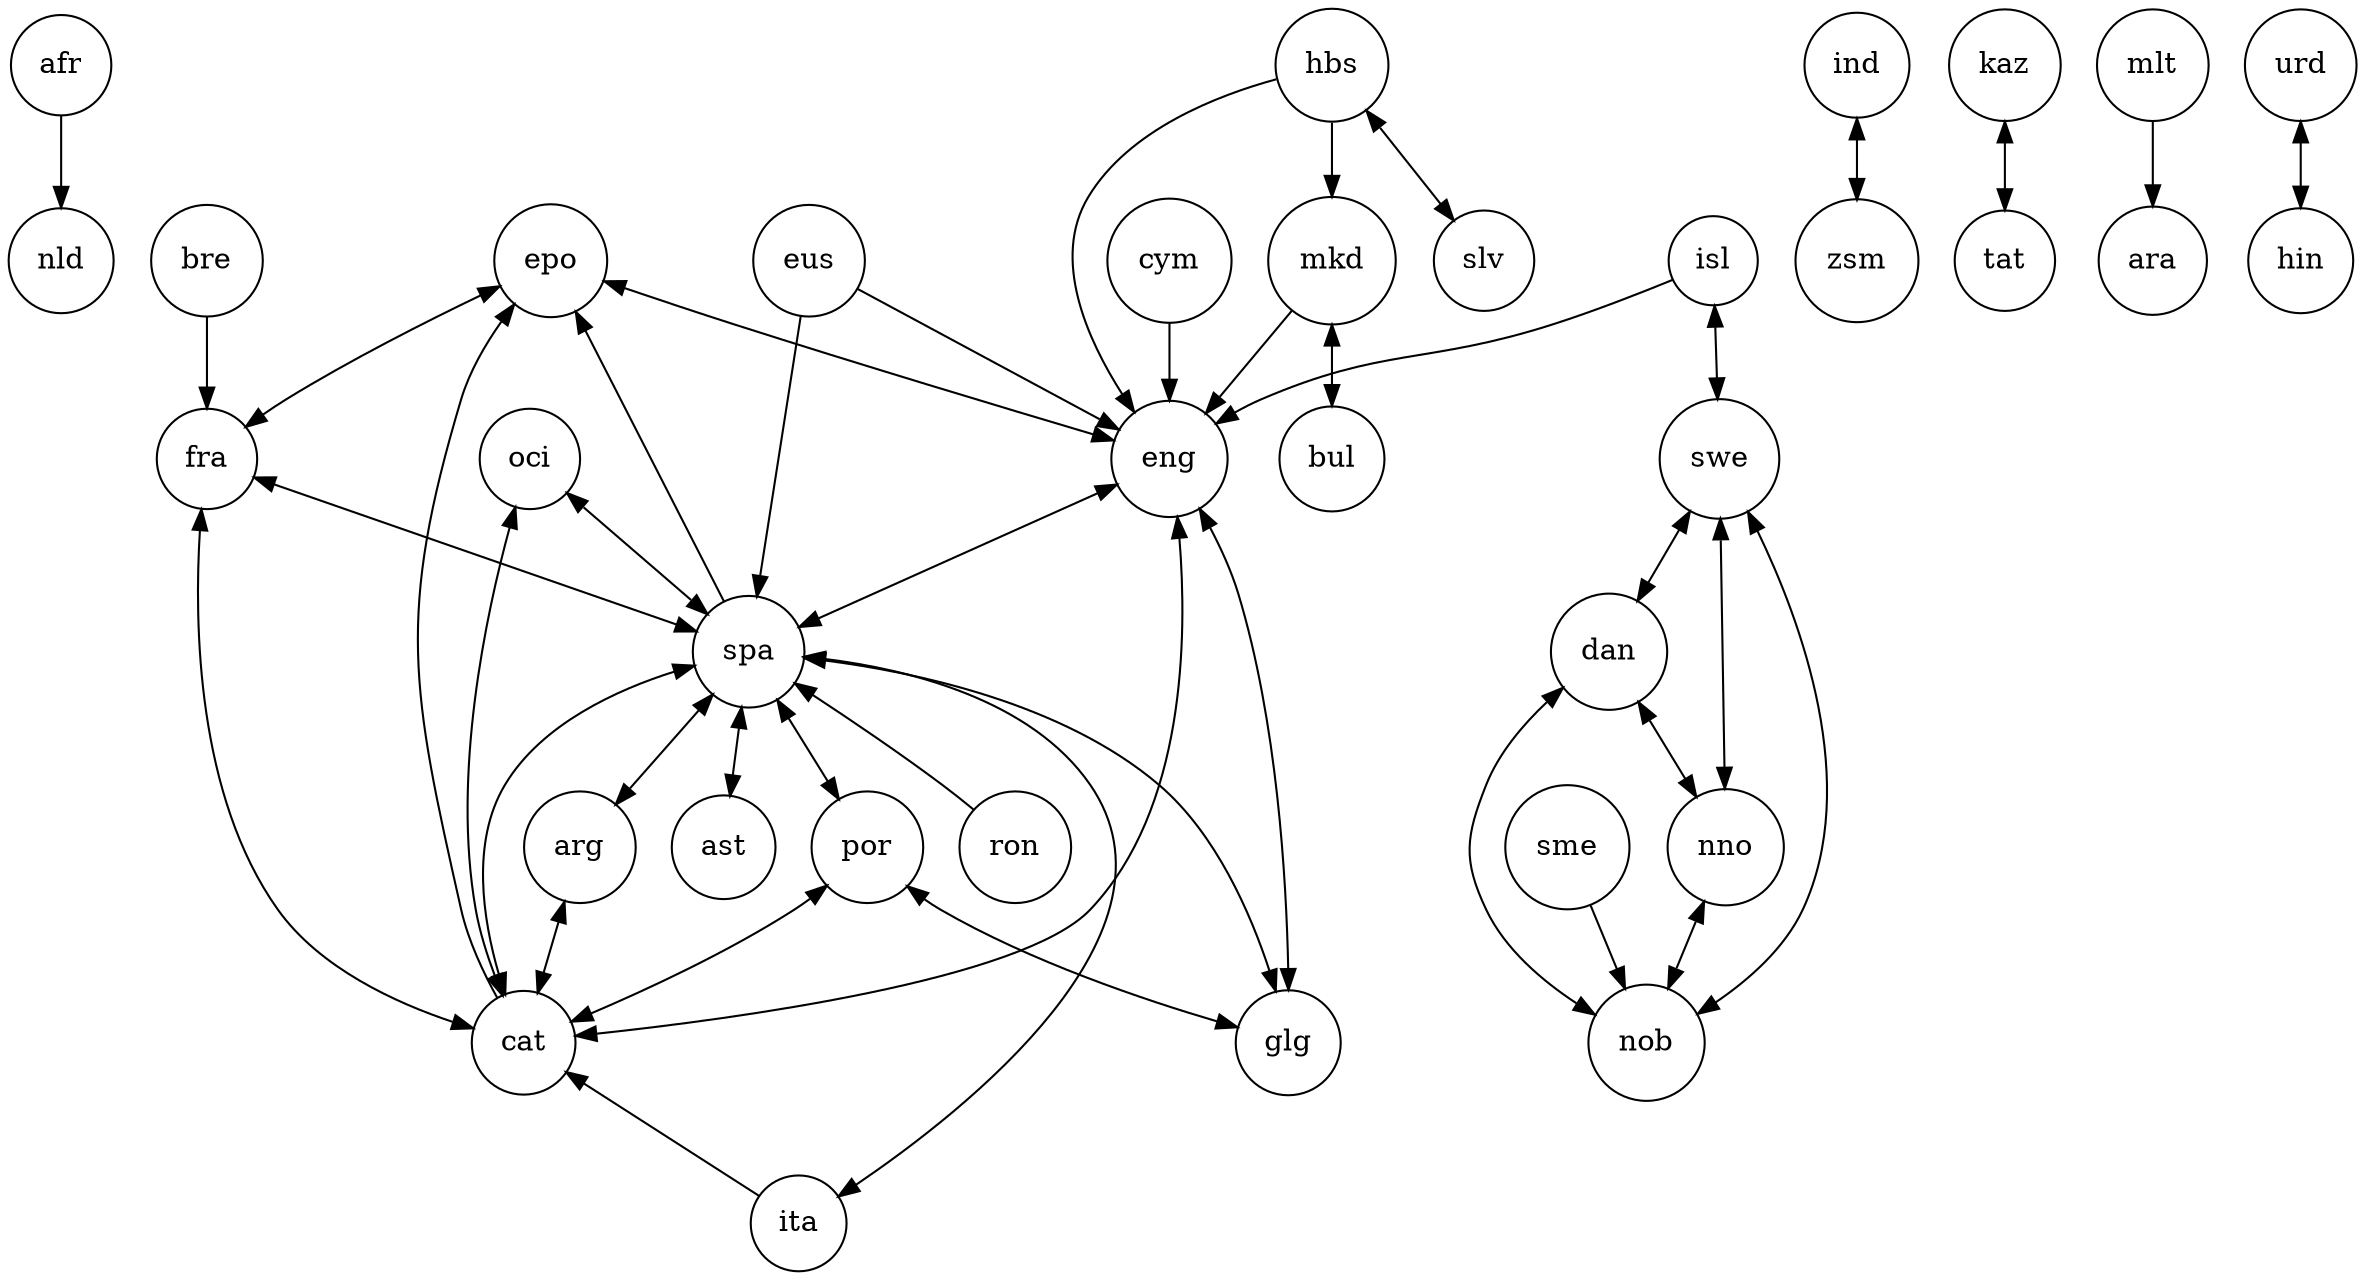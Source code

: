 digraph G {
node [shape=circle] ;
afr -> nld ;
arg -> cat [dir=both] ;
bre -> fra ;
cat -> ita [dir=back] ;
cym -> eng  ;
dan -> nno [dir=both] ;
dan -> nob [dir=both] ;
eng -> cat [dir=both] ;
eng -> spa [dir=both] ;
eng -> glg [dir=both] ;
epo -> cat [dir=back] ;
epo -> eng [dir=both] ;
epo -> spa [dir=back] ;
epo -> fra [dir=both] ;
spa -> arg [dir=both] ;
spa -> ast [dir=both] ;
spa -> cat [dir=both] ;
spa -> glg [dir=both] ;
spa -> ita [dir=both] ;
spa -> por [dir=both] ;
spa -> ron [dir=back] ;
eus -> eng ;
eus -> spa  ;
fra -> cat [dir=both] ;
fra -> spa [dir=both] ;
hbs -> eng  ;
hbs -> mkd  ;
hbs -> slv [dir=both] ;
ind -> zsm [dir=both] ;
isl -> eng  ;
isl -> swe [dir=both] ;
kaz -> tat [dir=both] ;
mkd -> bul [dir=both] ;
mkd -> eng  ;
mlt -> ara  ;
nno -> nob [dir=both] ;
oci -> cat [dir=both] ;
oci -> spa [dir=both] ;
por -> cat [dir=both] ;
por -> glg [dir=both] ;
sme -> nob  ;
swe -> dan [dir=both] ;
swe -> nob [dir=both] ;
swe -> nno [dir=both] ;
urd -> hin [dir=both] ;
} 
